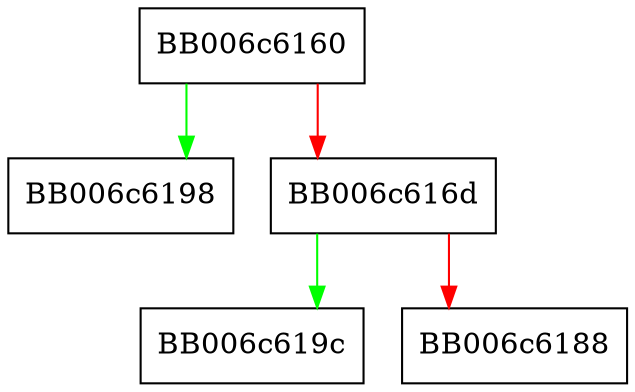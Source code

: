 digraph hmac_drbg_kdf_new {
  node [shape="box"];
  graph [splines=ortho];
  BB006c6160 -> BB006c6198 [color="green"];
  BB006c6160 -> BB006c616d [color="red"];
  BB006c616d -> BB006c619c [color="green"];
  BB006c616d -> BB006c6188 [color="red"];
}